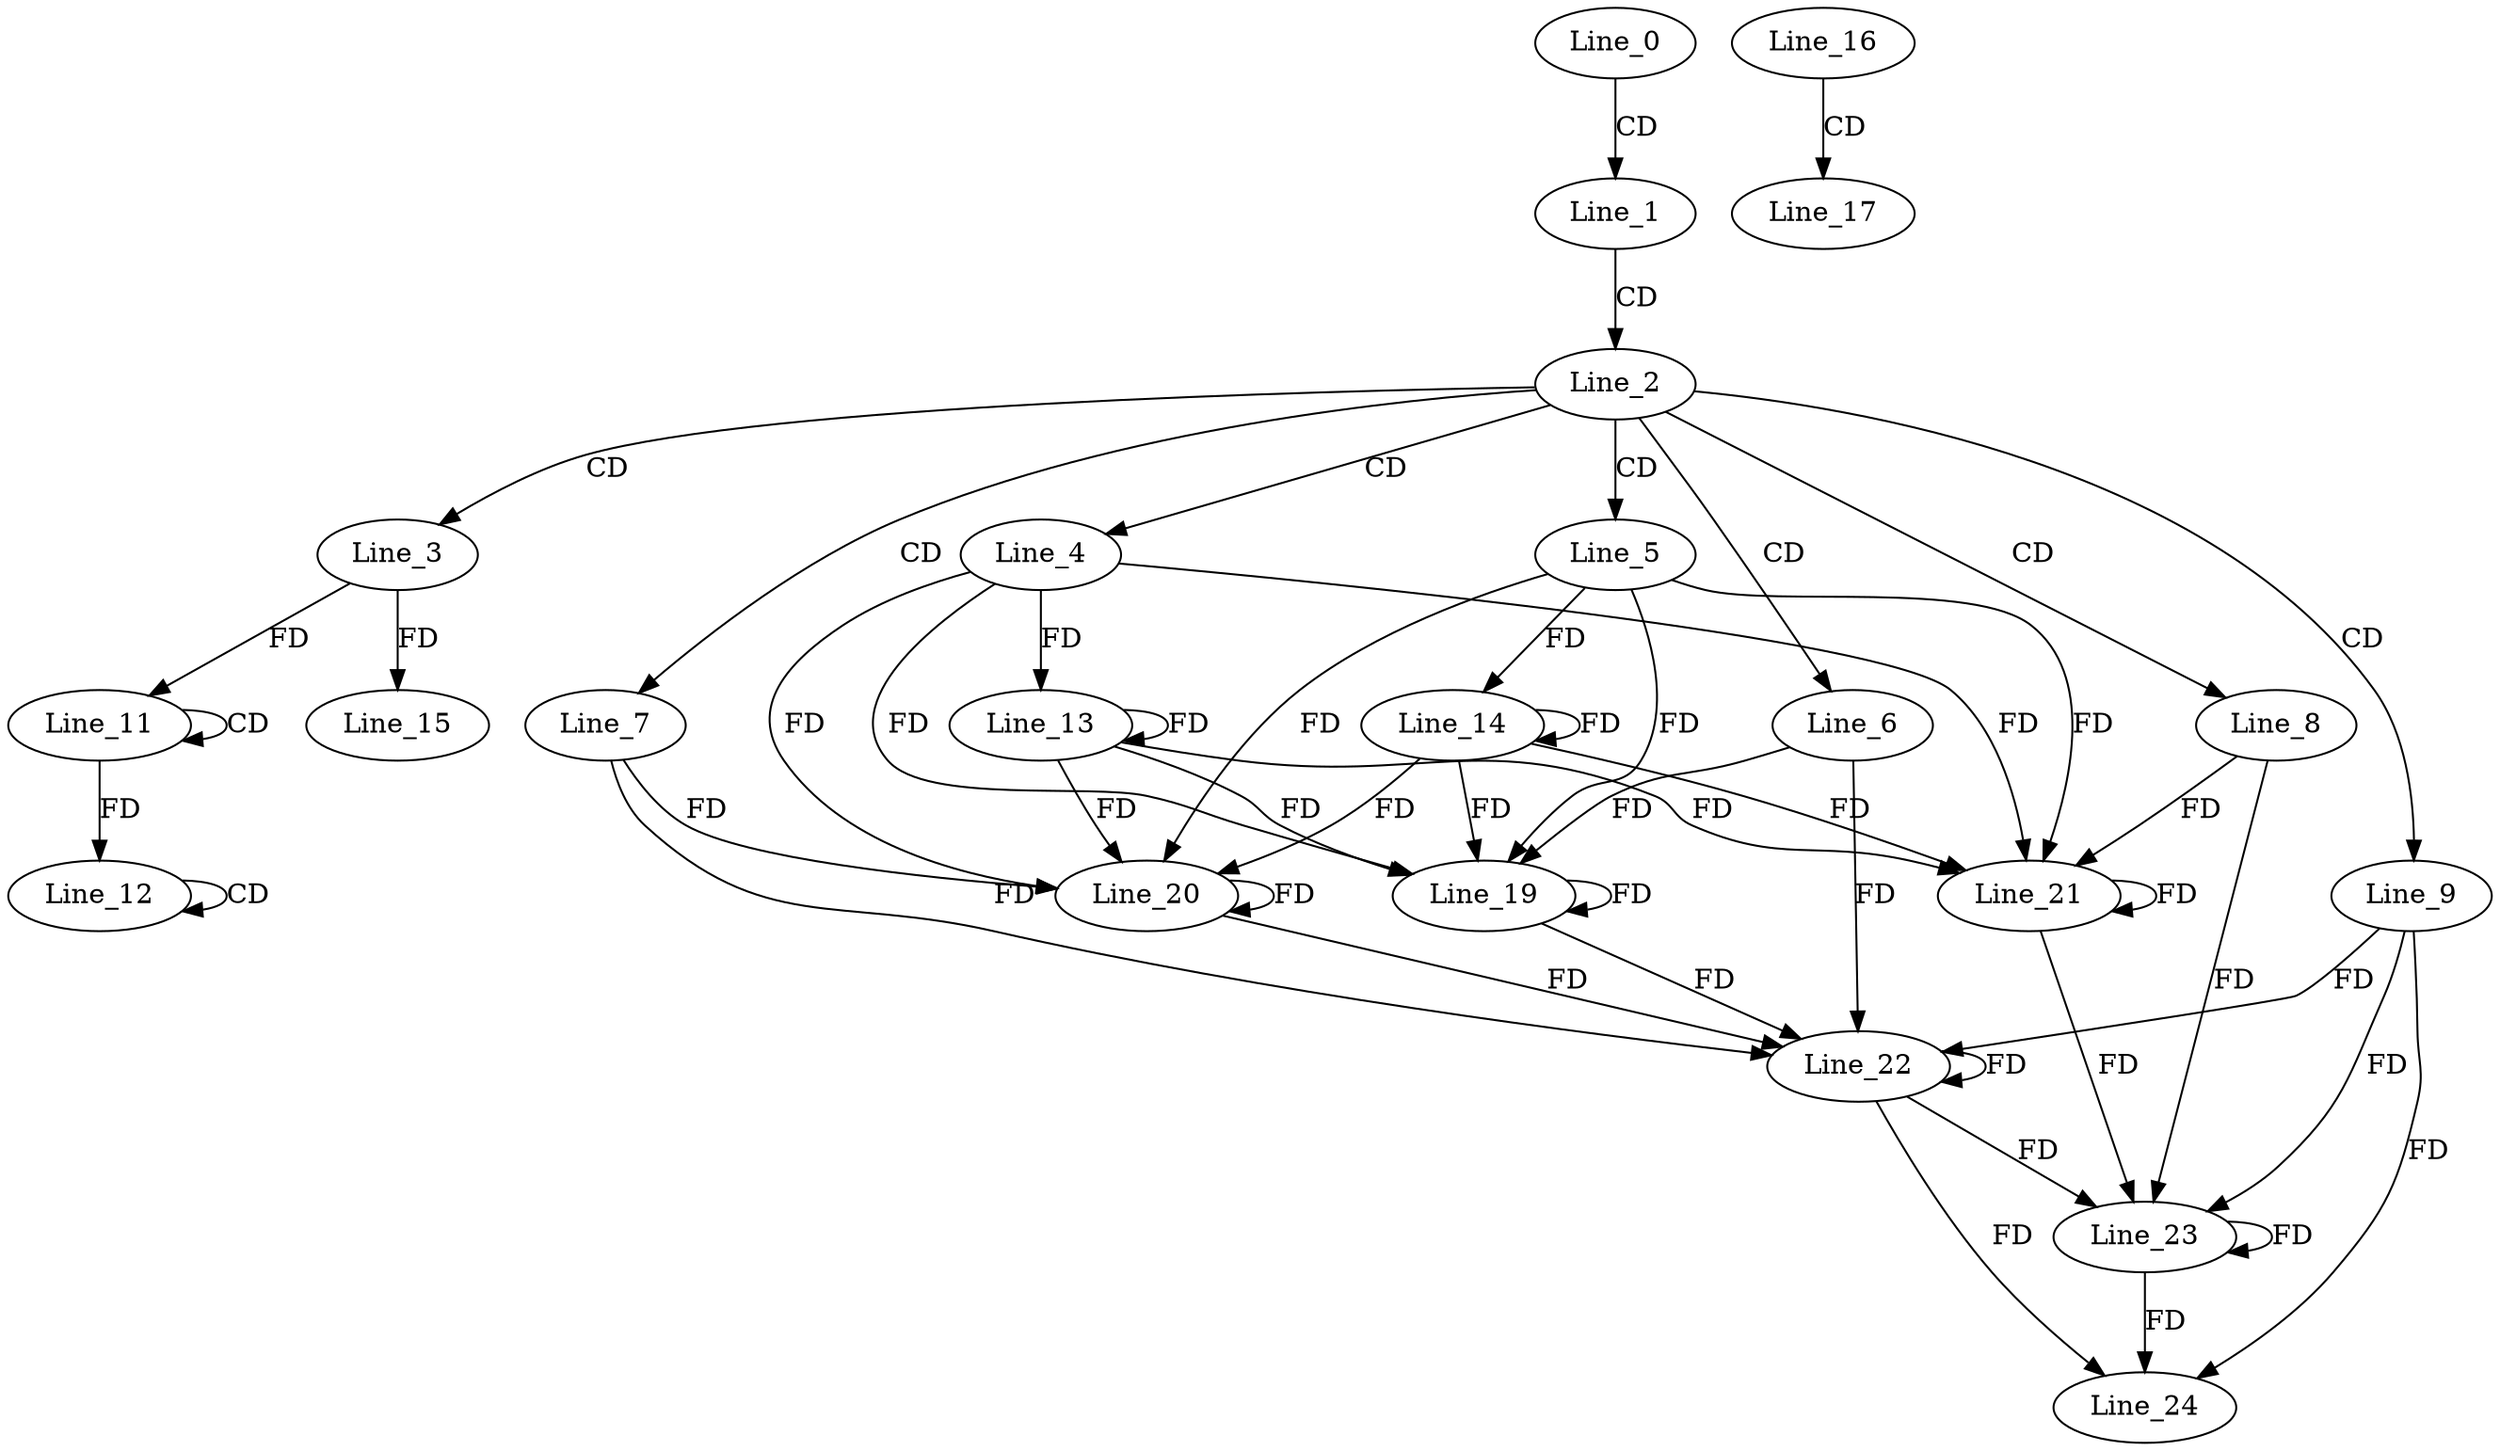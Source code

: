 digraph G {
  Line_0;
  Line_1;
  Line_2;
  Line_3;
  Line_4;
  Line_5;
  Line_6;
  Line_7;
  Line_8;
  Line_9;
  Line_11;
  Line_11;
  Line_12;
  Line_12;
  Line_13;
  Line_13;
  Line_14;
  Line_14;
  Line_15;
  Line_16;
  Line_17;
  Line_19;
  Line_20;
  Line_21;
  Line_22;
  Line_22;
  Line_23;
  Line_23;
  Line_24;
  Line_0 -> Line_1 [ label="CD" ];
  Line_1 -> Line_2 [ label="CD" ];
  Line_2 -> Line_3 [ label="CD" ];
  Line_2 -> Line_4 [ label="CD" ];
  Line_2 -> Line_5 [ label="CD" ];
  Line_2 -> Line_6 [ label="CD" ];
  Line_2 -> Line_7 [ label="CD" ];
  Line_2 -> Line_8 [ label="CD" ];
  Line_2 -> Line_9 [ label="CD" ];
  Line_11 -> Line_11 [ label="CD" ];
  Line_3 -> Line_11 [ label="FD" ];
  Line_12 -> Line_12 [ label="CD" ];
  Line_11 -> Line_12 [ label="FD" ];
  Line_4 -> Line_13 [ label="FD" ];
  Line_13 -> Line_13 [ label="FD" ];
  Line_5 -> Line_14 [ label="FD" ];
  Line_14 -> Line_14 [ label="FD" ];
  Line_3 -> Line_15 [ label="FD" ];
  Line_16 -> Line_17 [ label="CD" ];
  Line_6 -> Line_19 [ label="FD" ];
  Line_19 -> Line_19 [ label="FD" ];
  Line_4 -> Line_19 [ label="FD" ];
  Line_13 -> Line_19 [ label="FD" ];
  Line_5 -> Line_19 [ label="FD" ];
  Line_14 -> Line_19 [ label="FD" ];
  Line_7 -> Line_20 [ label="FD" ];
  Line_20 -> Line_20 [ label="FD" ];
  Line_4 -> Line_20 [ label="FD" ];
  Line_13 -> Line_20 [ label="FD" ];
  Line_5 -> Line_20 [ label="FD" ];
  Line_14 -> Line_20 [ label="FD" ];
  Line_8 -> Line_21 [ label="FD" ];
  Line_21 -> Line_21 [ label="FD" ];
  Line_4 -> Line_21 [ label="FD" ];
  Line_13 -> Line_21 [ label="FD" ];
  Line_5 -> Line_21 [ label="FD" ];
  Line_14 -> Line_21 [ label="FD" ];
  Line_9 -> Line_22 [ label="FD" ];
  Line_22 -> Line_22 [ label="FD" ];
  Line_6 -> Line_22 [ label="FD" ];
  Line_19 -> Line_22 [ label="FD" ];
  Line_7 -> Line_22 [ label="FD" ];
  Line_20 -> Line_22 [ label="FD" ];
  Line_9 -> Line_23 [ label="FD" ];
  Line_22 -> Line_23 [ label="FD" ];
  Line_23 -> Line_23 [ label="FD" ];
  Line_8 -> Line_23 [ label="FD" ];
  Line_21 -> Line_23 [ label="FD" ];
  Line_9 -> Line_24 [ label="FD" ];
  Line_22 -> Line_24 [ label="FD" ];
  Line_23 -> Line_24 [ label="FD" ];
}
